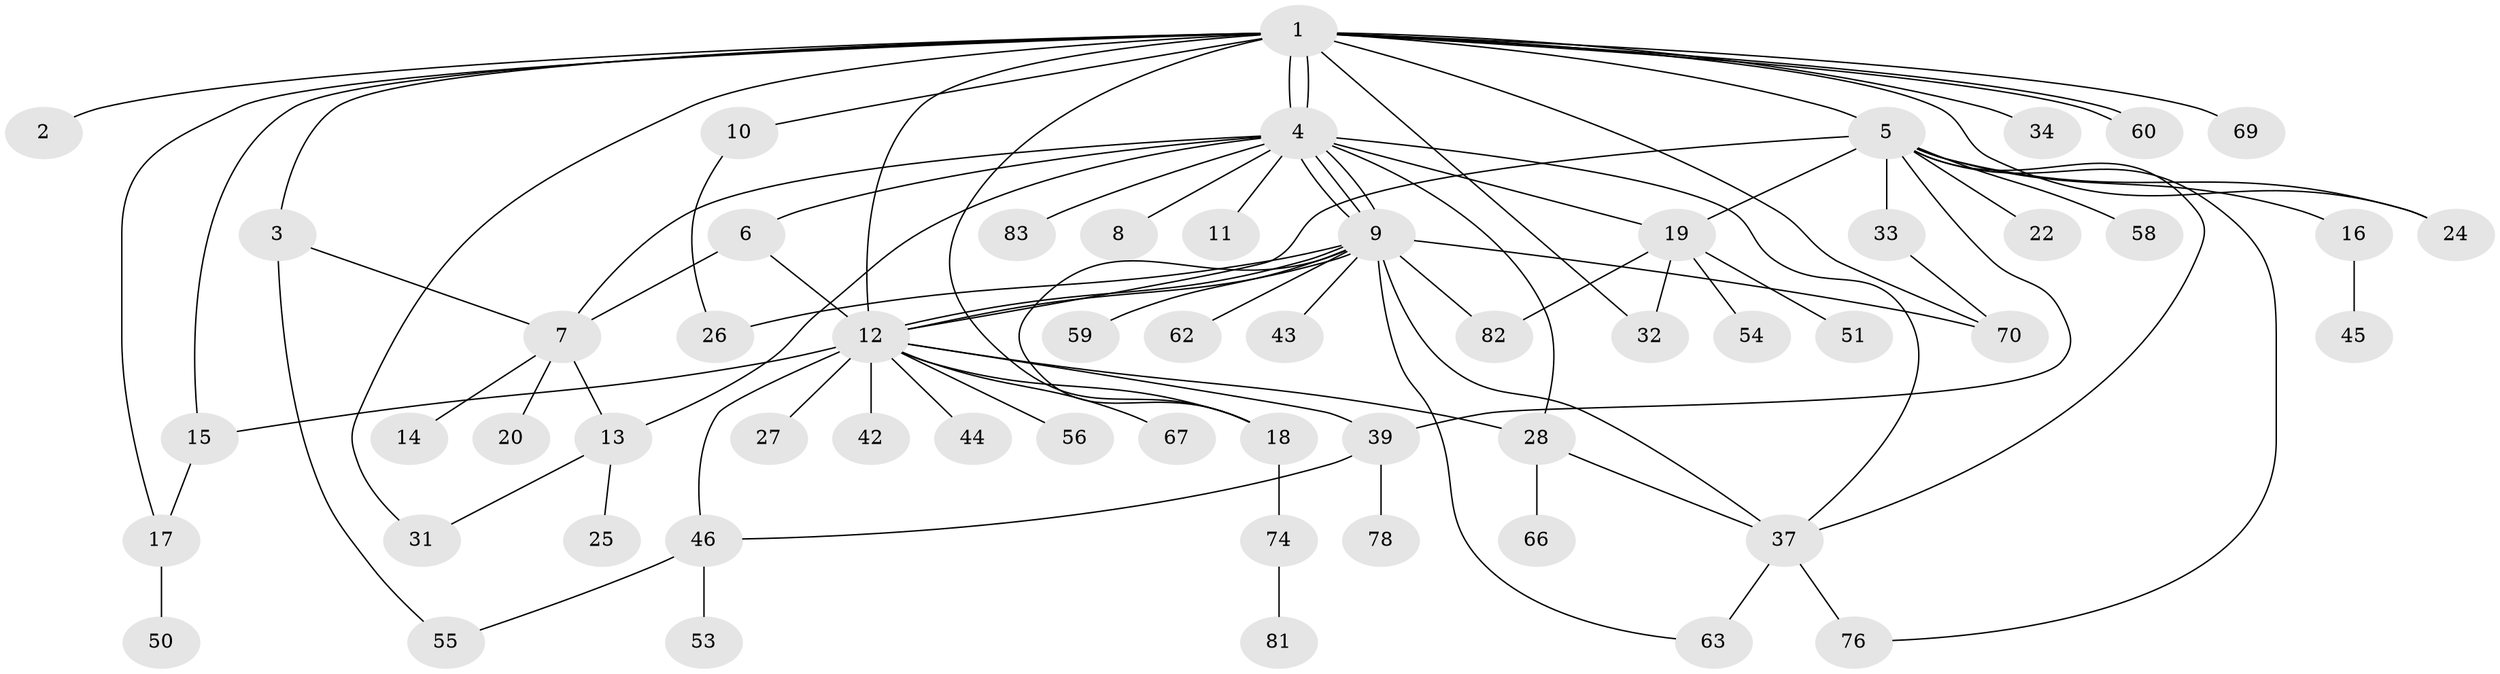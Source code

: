 // Generated by graph-tools (version 1.1) at 2025/51/02/27/25 19:51:55]
// undirected, 58 vertices, 89 edges
graph export_dot {
graph [start="1"]
  node [color=gray90,style=filled];
  1 [super="+64"];
  2 [super="+29"];
  3 [super="+48"];
  4 [super="+79"];
  5 [super="+23"];
  6;
  7 [super="+38"];
  8;
  9 [super="+57"];
  10 [super="+21"];
  11;
  12 [super="+36"];
  13 [super="+71"];
  14;
  15 [super="+47"];
  16;
  17 [super="+61"];
  18 [super="+68"];
  19 [super="+41"];
  20;
  22;
  24;
  25 [super="+30"];
  26;
  27;
  28;
  31 [super="+35"];
  32;
  33;
  34 [super="+40"];
  37 [super="+52"];
  39 [super="+49"];
  42;
  43;
  44;
  45;
  46 [super="+73"];
  50;
  51;
  53;
  54;
  55;
  56;
  58 [super="+65"];
  59;
  60 [super="+80"];
  62;
  63 [super="+72"];
  66;
  67;
  69;
  70 [super="+75"];
  74 [super="+77"];
  76;
  78;
  81;
  82;
  83;
  1 -- 2;
  1 -- 3;
  1 -- 4;
  1 -- 4;
  1 -- 5;
  1 -- 10;
  1 -- 15;
  1 -- 17;
  1 -- 18;
  1 -- 24;
  1 -- 32;
  1 -- 34 [weight=2];
  1 -- 60;
  1 -- 60;
  1 -- 69;
  1 -- 12 [weight=2];
  1 -- 31;
  1 -- 70;
  3 -- 7;
  3 -- 55;
  4 -- 6;
  4 -- 7;
  4 -- 8;
  4 -- 9;
  4 -- 9;
  4 -- 9;
  4 -- 11;
  4 -- 13;
  4 -- 19;
  4 -- 28;
  4 -- 83;
  4 -- 37;
  5 -- 12;
  5 -- 16;
  5 -- 22;
  5 -- 24;
  5 -- 33;
  5 -- 37;
  5 -- 39;
  5 -- 58;
  5 -- 76;
  5 -- 19;
  6 -- 12;
  6 -- 7;
  7 -- 13;
  7 -- 14;
  7 -- 20;
  9 -- 12;
  9 -- 12;
  9 -- 18;
  9 -- 26;
  9 -- 43;
  9 -- 59;
  9 -- 62;
  9 -- 63;
  9 -- 70;
  9 -- 82;
  9 -- 37;
  10 -- 26;
  12 -- 15;
  12 -- 27;
  12 -- 28;
  12 -- 44;
  12 -- 67;
  12 -- 18;
  12 -- 56;
  12 -- 42;
  12 -- 46;
  12 -- 39;
  13 -- 25;
  13 -- 31;
  15 -- 17;
  16 -- 45;
  17 -- 50;
  18 -- 74;
  19 -- 32;
  19 -- 51;
  19 -- 54;
  19 -- 82;
  28 -- 37;
  28 -- 66;
  33 -- 70;
  37 -- 76;
  37 -- 63;
  39 -- 78;
  39 -- 46;
  46 -- 53;
  46 -- 55;
  74 -- 81;
}
